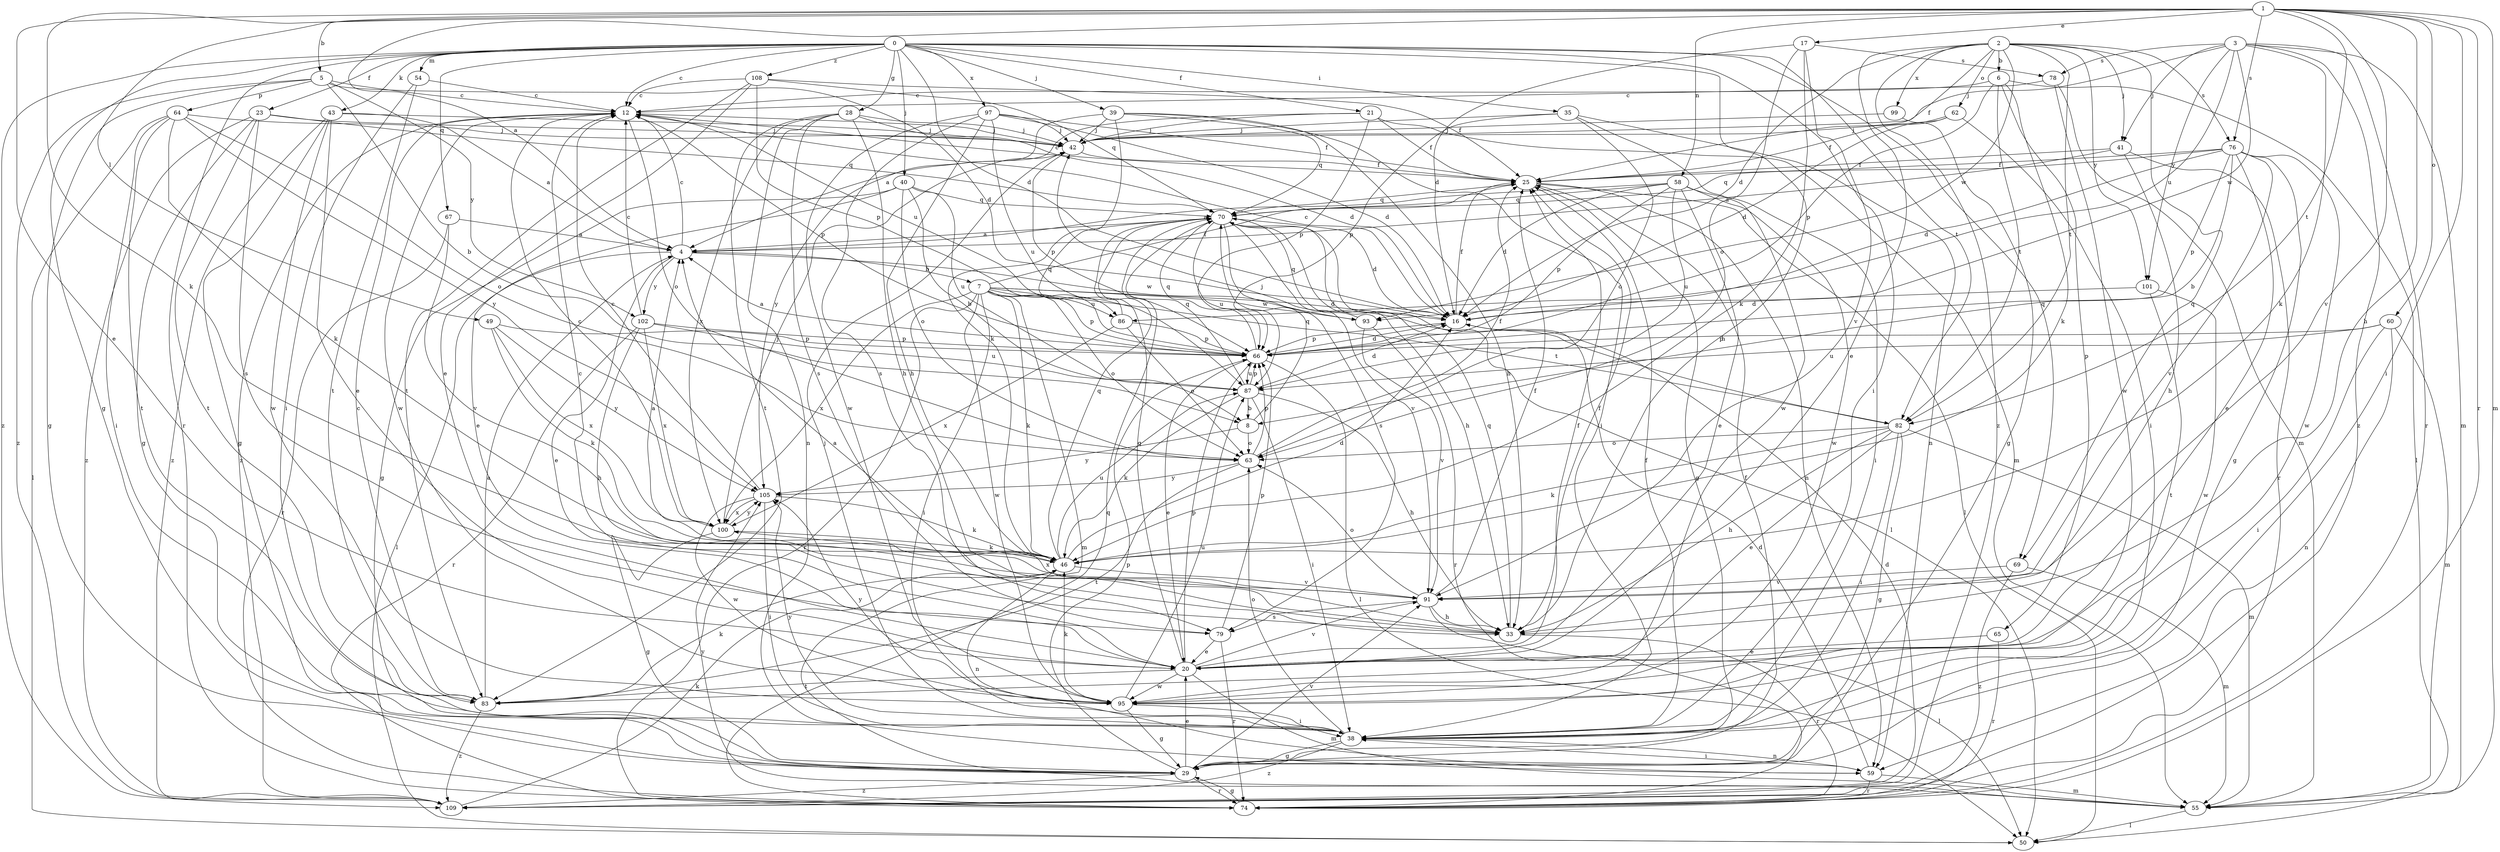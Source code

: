 strict digraph  {
0;
1;
2;
3;
4;
5;
6;
7;
8;
12;
16;
17;
20;
21;
23;
25;
28;
29;
33;
35;
38;
39;
40;
41;
42;
43;
46;
49;
50;
54;
55;
58;
59;
60;
62;
63;
64;
65;
66;
67;
69;
70;
74;
76;
78;
79;
82;
83;
86;
87;
91;
93;
95;
97;
99;
100;
101;
102;
105;
108;
109;
0 -> 12  [label=c];
0 -> 16  [label=d];
0 -> 21  [label=f];
0 -> 23  [label=f];
0 -> 28  [label=g];
0 -> 29  [label=g];
0 -> 33  [label=h];
0 -> 35  [label=i];
0 -> 38  [label=i];
0 -> 39  [label=j];
0 -> 40  [label=j];
0 -> 43  [label=k];
0 -> 54  [label=m];
0 -> 67  [label=q];
0 -> 69  [label=q];
0 -> 74  [label=r];
0 -> 82  [label=t];
0 -> 97  [label=x];
0 -> 108  [label=z];
0 -> 109  [label=z];
1 -> 4  [label=a];
1 -> 5  [label=b];
1 -> 17  [label=e];
1 -> 20  [label=e];
1 -> 33  [label=h];
1 -> 38  [label=i];
1 -> 46  [label=k];
1 -> 49  [label=l];
1 -> 55  [label=m];
1 -> 58  [label=n];
1 -> 60  [label=o];
1 -> 74  [label=r];
1 -> 76  [label=s];
1 -> 82  [label=t];
1 -> 91  [label=v];
2 -> 6  [label=b];
2 -> 16  [label=d];
2 -> 20  [label=e];
2 -> 25  [label=f];
2 -> 41  [label=j];
2 -> 62  [label=o];
2 -> 69  [label=q];
2 -> 76  [label=s];
2 -> 82  [label=t];
2 -> 93  [label=w];
2 -> 99  [label=x];
2 -> 101  [label=y];
2 -> 109  [label=z];
3 -> 41  [label=j];
3 -> 42  [label=j];
3 -> 46  [label=k];
3 -> 55  [label=m];
3 -> 74  [label=r];
3 -> 78  [label=s];
3 -> 86  [label=u];
3 -> 93  [label=w];
3 -> 101  [label=y];
3 -> 109  [label=z];
4 -> 7  [label=b];
4 -> 12  [label=c];
4 -> 20  [label=e];
4 -> 50  [label=l];
4 -> 93  [label=w];
4 -> 102  [label=y];
5 -> 8  [label=b];
5 -> 12  [label=c];
5 -> 16  [label=d];
5 -> 29  [label=g];
5 -> 64  [label=p];
5 -> 102  [label=y];
5 -> 109  [label=z];
6 -> 12  [label=c];
6 -> 46  [label=k];
6 -> 50  [label=l];
6 -> 65  [label=p];
6 -> 66  [label=p];
6 -> 82  [label=t];
7 -> 16  [label=d];
7 -> 25  [label=f];
7 -> 38  [label=i];
7 -> 46  [label=k];
7 -> 55  [label=m];
7 -> 63  [label=o];
7 -> 66  [label=p];
7 -> 74  [label=r];
7 -> 82  [label=t];
7 -> 86  [label=u];
7 -> 93  [label=w];
7 -> 95  [label=w];
7 -> 100  [label=x];
8 -> 63  [label=o];
8 -> 70  [label=q];
8 -> 105  [label=y];
12 -> 42  [label=j];
12 -> 63  [label=o];
12 -> 66  [label=p];
12 -> 86  [label=u];
12 -> 95  [label=w];
12 -> 109  [label=z];
16 -> 12  [label=c];
16 -> 25  [label=f];
16 -> 66  [label=p];
17 -> 16  [label=d];
17 -> 46  [label=k];
17 -> 63  [label=o];
17 -> 78  [label=s];
17 -> 91  [label=v];
20 -> 25  [label=f];
20 -> 55  [label=m];
20 -> 66  [label=p];
20 -> 70  [label=q];
20 -> 83  [label=t];
20 -> 91  [label=v];
20 -> 95  [label=w];
21 -> 4  [label=a];
21 -> 25  [label=f];
21 -> 42  [label=j];
21 -> 55  [label=m];
21 -> 66  [label=p];
23 -> 29  [label=g];
23 -> 42  [label=j];
23 -> 70  [label=q];
23 -> 79  [label=s];
23 -> 83  [label=t];
23 -> 109  [label=z];
25 -> 12  [label=c];
25 -> 29  [label=g];
25 -> 50  [label=l];
25 -> 59  [label=n];
25 -> 70  [label=q];
28 -> 16  [label=d];
28 -> 33  [label=h];
28 -> 42  [label=j];
28 -> 59  [label=n];
28 -> 79  [label=s];
28 -> 83  [label=t];
28 -> 100  [label=x];
29 -> 20  [label=e];
29 -> 25  [label=f];
29 -> 66  [label=p];
29 -> 74  [label=r];
29 -> 91  [label=v];
29 -> 109  [label=z];
33 -> 4  [label=a];
33 -> 12  [label=c];
33 -> 25  [label=f];
33 -> 70  [label=q];
33 -> 74  [label=r];
35 -> 42  [label=j];
35 -> 59  [label=n];
35 -> 63  [label=o];
35 -> 66  [label=p];
35 -> 95  [label=w];
38 -> 25  [label=f];
38 -> 29  [label=g];
38 -> 42  [label=j];
38 -> 59  [label=n];
38 -> 63  [label=o];
38 -> 105  [label=y];
38 -> 109  [label=z];
39 -> 33  [label=h];
39 -> 38  [label=i];
39 -> 42  [label=j];
39 -> 46  [label=k];
39 -> 70  [label=q];
39 -> 105  [label=y];
40 -> 8  [label=b];
40 -> 20  [label=e];
40 -> 29  [label=g];
40 -> 63  [label=o];
40 -> 70  [label=q];
40 -> 87  [label=u];
41 -> 4  [label=a];
41 -> 25  [label=f];
41 -> 33  [label=h];
41 -> 74  [label=r];
42 -> 25  [label=f];
42 -> 66  [label=p];
43 -> 4  [label=a];
43 -> 20  [label=e];
43 -> 29  [label=g];
43 -> 42  [label=j];
43 -> 95  [label=w];
43 -> 109  [label=z];
46 -> 4  [label=a];
46 -> 16  [label=d];
46 -> 59  [label=n];
46 -> 70  [label=q];
46 -> 87  [label=u];
46 -> 91  [label=v];
49 -> 46  [label=k];
49 -> 66  [label=p];
49 -> 100  [label=x];
49 -> 105  [label=y];
54 -> 12  [label=c];
54 -> 38  [label=i];
54 -> 83  [label=t];
55 -> 50  [label=l];
55 -> 105  [label=y];
58 -> 4  [label=a];
58 -> 16  [label=d];
58 -> 20  [label=e];
58 -> 38  [label=i];
58 -> 66  [label=p];
58 -> 70  [label=q];
58 -> 87  [label=u];
58 -> 95  [label=w];
59 -> 16  [label=d];
59 -> 38  [label=i];
59 -> 55  [label=m];
59 -> 74  [label=r];
60 -> 38  [label=i];
60 -> 55  [label=m];
60 -> 59  [label=n];
60 -> 66  [label=p];
60 -> 87  [label=u];
62 -> 16  [label=d];
62 -> 25  [label=f];
62 -> 38  [label=i];
62 -> 42  [label=j];
63 -> 25  [label=f];
63 -> 66  [label=p];
63 -> 83  [label=t];
63 -> 105  [label=y];
64 -> 38  [label=i];
64 -> 42  [label=j];
64 -> 46  [label=k];
64 -> 50  [label=l];
64 -> 63  [label=o];
64 -> 83  [label=t];
64 -> 105  [label=y];
65 -> 20  [label=e];
65 -> 74  [label=r];
66 -> 4  [label=a];
66 -> 16  [label=d];
66 -> 20  [label=e];
66 -> 50  [label=l];
66 -> 70  [label=q];
66 -> 87  [label=u];
67 -> 4  [label=a];
67 -> 74  [label=r];
67 -> 91  [label=v];
69 -> 55  [label=m];
69 -> 91  [label=v];
69 -> 109  [label=z];
70 -> 4  [label=a];
70 -> 16  [label=d];
70 -> 33  [label=h];
70 -> 50  [label=l];
70 -> 79  [label=s];
70 -> 87  [label=u];
70 -> 91  [label=v];
74 -> 29  [label=g];
74 -> 70  [label=q];
76 -> 8  [label=b];
76 -> 16  [label=d];
76 -> 20  [label=e];
76 -> 25  [label=f];
76 -> 29  [label=g];
76 -> 66  [label=p];
76 -> 70  [label=q];
76 -> 91  [label=v];
76 -> 95  [label=w];
78 -> 12  [label=c];
78 -> 55  [label=m];
78 -> 95  [label=w];
79 -> 20  [label=e];
79 -> 66  [label=p];
79 -> 74  [label=r];
82 -> 20  [label=e];
82 -> 29  [label=g];
82 -> 33  [label=h];
82 -> 38  [label=i];
82 -> 42  [label=j];
82 -> 46  [label=k];
82 -> 55  [label=m];
82 -> 63  [label=o];
83 -> 4  [label=a];
83 -> 12  [label=c];
83 -> 46  [label=k];
83 -> 109  [label=z];
86 -> 63  [label=o];
86 -> 66  [label=p];
86 -> 70  [label=q];
86 -> 100  [label=x];
87 -> 8  [label=b];
87 -> 16  [label=d];
87 -> 33  [label=h];
87 -> 38  [label=i];
87 -> 46  [label=k];
87 -> 66  [label=p];
87 -> 70  [label=q];
91 -> 25  [label=f];
91 -> 33  [label=h];
91 -> 50  [label=l];
91 -> 63  [label=o];
91 -> 79  [label=s];
91 -> 100  [label=x];
93 -> 70  [label=q];
93 -> 74  [label=r];
93 -> 91  [label=v];
95 -> 29  [label=g];
95 -> 38  [label=i];
95 -> 46  [label=k];
95 -> 87  [label=u];
95 -> 105  [label=y];
97 -> 16  [label=d];
97 -> 25  [label=f];
97 -> 33  [label=h];
97 -> 42  [label=j];
97 -> 79  [label=s];
97 -> 87  [label=u];
97 -> 95  [label=w];
99 -> 29  [label=g];
99 -> 42  [label=j];
100 -> 12  [label=c];
100 -> 29  [label=g];
100 -> 42  [label=j];
100 -> 46  [label=k];
100 -> 105  [label=y];
101 -> 16  [label=d];
101 -> 83  [label=t];
101 -> 95  [label=w];
102 -> 12  [label=c];
102 -> 33  [label=h];
102 -> 66  [label=p];
102 -> 74  [label=r];
102 -> 87  [label=u];
102 -> 100  [label=x];
105 -> 12  [label=c];
105 -> 38  [label=i];
105 -> 46  [label=k];
105 -> 95  [label=w];
105 -> 100  [label=x];
108 -> 12  [label=c];
108 -> 20  [label=e];
108 -> 25  [label=f];
108 -> 66  [label=p];
108 -> 70  [label=q];
108 -> 83  [label=t];
109 -> 16  [label=d];
109 -> 46  [label=k];
}
